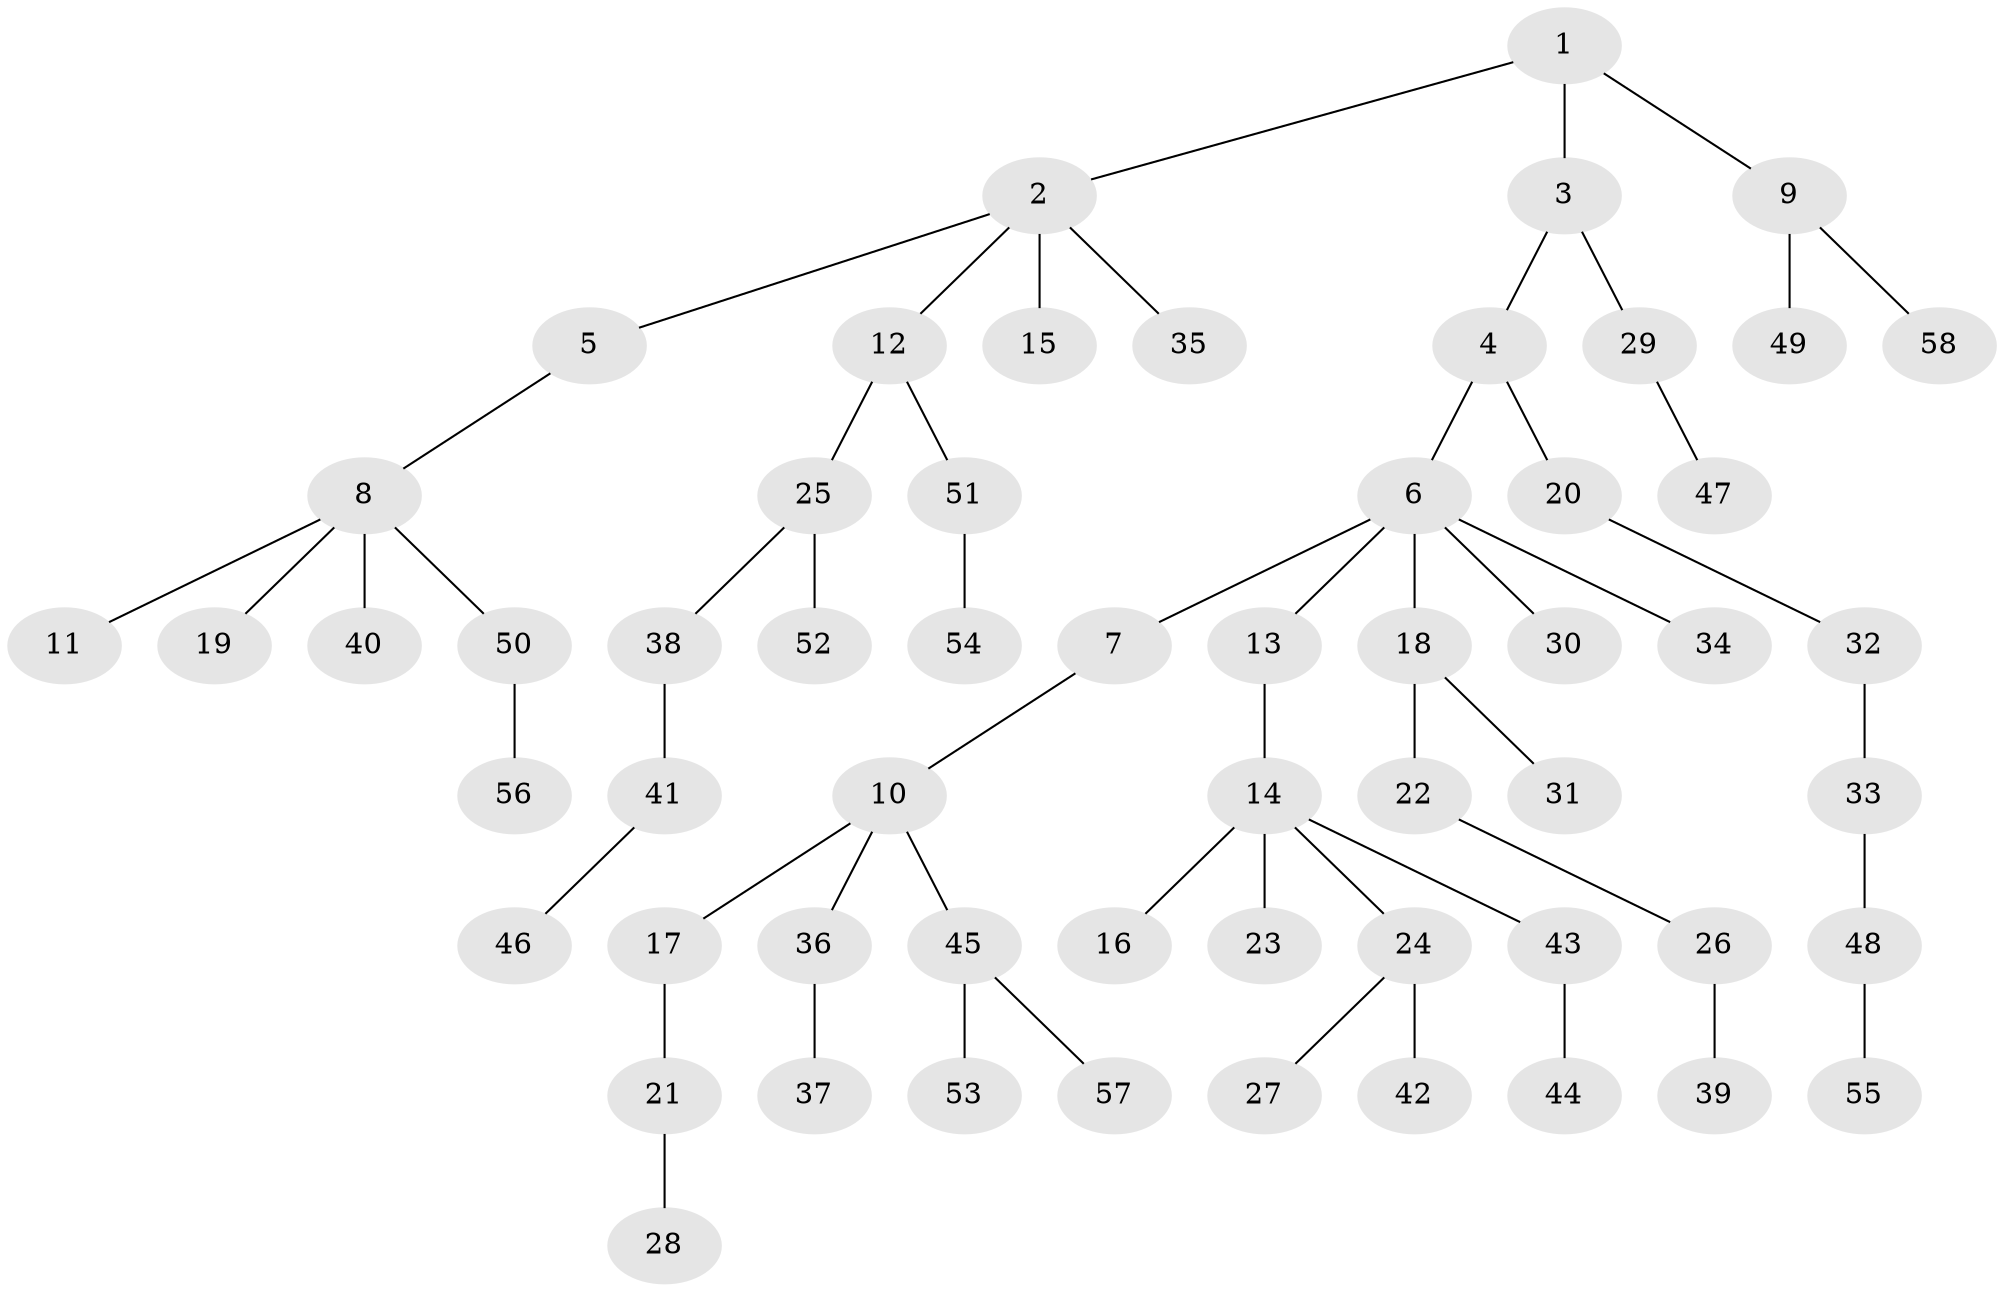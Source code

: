 // coarse degree distribution, {3: 0.02631578947368421, 4: 0.13157894736842105, 2: 0.2631578947368421, 5: 0.02631578947368421, 1: 0.5263157894736842, 6: 0.02631578947368421}
// Generated by graph-tools (version 1.1) at 2025/24/03/03/25 07:24:06]
// undirected, 58 vertices, 57 edges
graph export_dot {
graph [start="1"]
  node [color=gray90,style=filled];
  1;
  2;
  3;
  4;
  5;
  6;
  7;
  8;
  9;
  10;
  11;
  12;
  13;
  14;
  15;
  16;
  17;
  18;
  19;
  20;
  21;
  22;
  23;
  24;
  25;
  26;
  27;
  28;
  29;
  30;
  31;
  32;
  33;
  34;
  35;
  36;
  37;
  38;
  39;
  40;
  41;
  42;
  43;
  44;
  45;
  46;
  47;
  48;
  49;
  50;
  51;
  52;
  53;
  54;
  55;
  56;
  57;
  58;
  1 -- 2;
  1 -- 3;
  1 -- 9;
  2 -- 5;
  2 -- 12;
  2 -- 15;
  2 -- 35;
  3 -- 4;
  3 -- 29;
  4 -- 6;
  4 -- 20;
  5 -- 8;
  6 -- 7;
  6 -- 13;
  6 -- 18;
  6 -- 30;
  6 -- 34;
  7 -- 10;
  8 -- 11;
  8 -- 19;
  8 -- 40;
  8 -- 50;
  9 -- 49;
  9 -- 58;
  10 -- 17;
  10 -- 36;
  10 -- 45;
  12 -- 25;
  12 -- 51;
  13 -- 14;
  14 -- 16;
  14 -- 23;
  14 -- 24;
  14 -- 43;
  17 -- 21;
  18 -- 22;
  18 -- 31;
  20 -- 32;
  21 -- 28;
  22 -- 26;
  24 -- 27;
  24 -- 42;
  25 -- 38;
  25 -- 52;
  26 -- 39;
  29 -- 47;
  32 -- 33;
  33 -- 48;
  36 -- 37;
  38 -- 41;
  41 -- 46;
  43 -- 44;
  45 -- 53;
  45 -- 57;
  48 -- 55;
  50 -- 56;
  51 -- 54;
}
